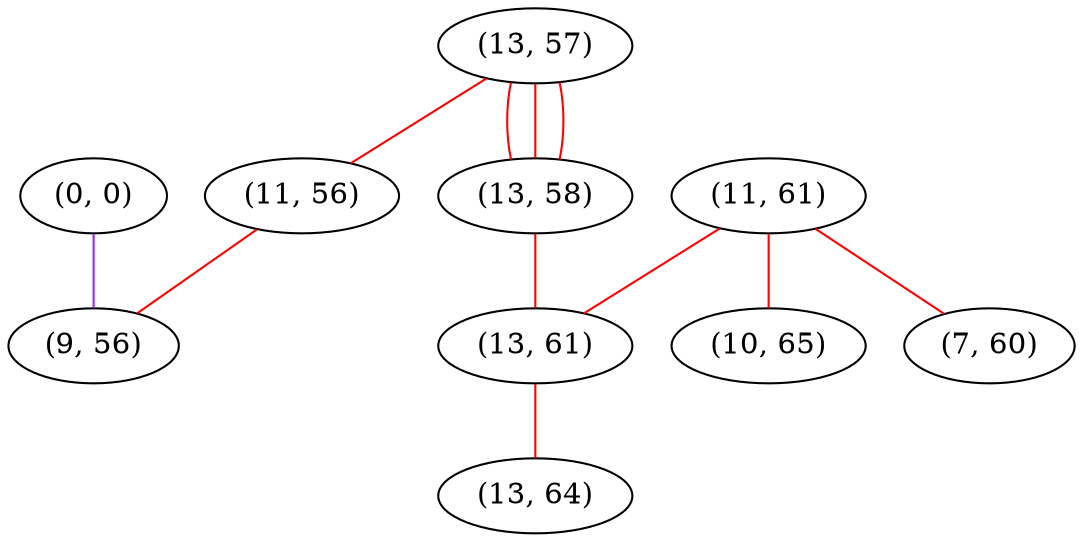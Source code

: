 graph "" {
"(0, 0)";
"(13, 57)";
"(13, 58)";
"(11, 61)";
"(11, 56)";
"(13, 61)";
"(10, 65)";
"(7, 60)";
"(9, 56)";
"(13, 64)";
"(0, 0)" -- "(9, 56)"  [color=purple, key=0, weight=4];
"(13, 57)" -- "(11, 56)"  [color=red, key=0, weight=1];
"(13, 57)" -- "(13, 58)"  [color=red, key=0, weight=1];
"(13, 57)" -- "(13, 58)"  [color=red, key=1, weight=1];
"(13, 57)" -- "(13, 58)"  [color=red, key=2, weight=1];
"(13, 58)" -- "(13, 61)"  [color=red, key=0, weight=1];
"(11, 61)" -- "(7, 60)"  [color=red, key=0, weight=1];
"(11, 61)" -- "(13, 61)"  [color=red, key=0, weight=1];
"(11, 61)" -- "(10, 65)"  [color=red, key=0, weight=1];
"(11, 56)" -- "(9, 56)"  [color=red, key=0, weight=1];
"(13, 61)" -- "(13, 64)"  [color=red, key=0, weight=1];
}
